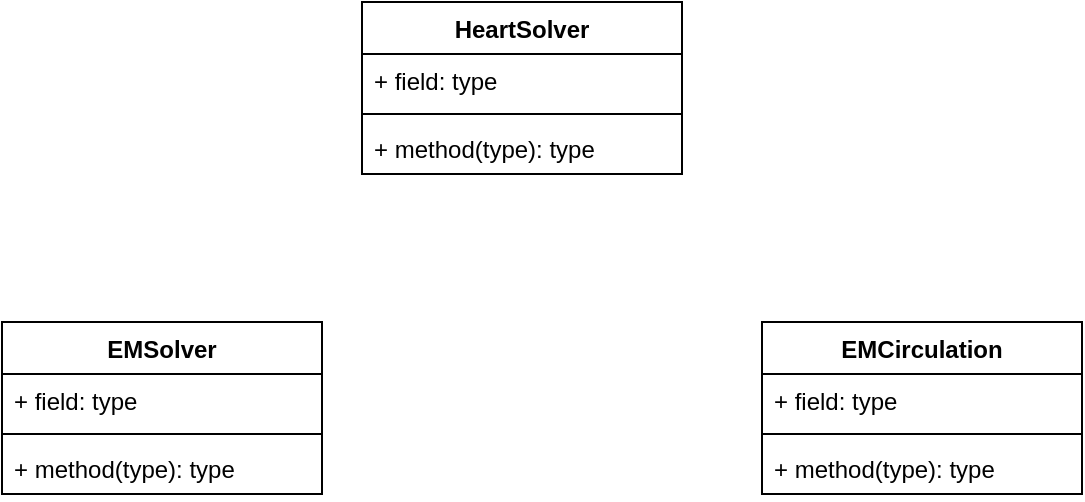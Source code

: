 <mxfile version="14.4.3" type="github"><diagram id="oQd3UHTAf_vaa32qaye1" name="Page-1"><mxGraphModel dx="786" dy="562" grid="1" gridSize="10" guides="1" tooltips="1" connect="1" arrows="1" fold="1" page="1" pageScale="1" pageWidth="827" pageHeight="1169" math="0" shadow="0"><root><mxCell id="0"/><mxCell id="1" parent="0"/><mxCell id="06s8dhJWcLlkRPSXNvx8-6" value="HeartSolver" style="swimlane;fontStyle=1;align=center;verticalAlign=top;childLayout=stackLayout;horizontal=1;startSize=26;horizontalStack=0;resizeParent=1;resizeParentMax=0;resizeLast=0;collapsible=1;marginBottom=0;" vertex="1" parent="1"><mxGeometry x="290" y="10" width="160" height="86" as="geometry"><mxRectangle x="190" y="120" width="100" height="26" as="alternateBounds"/></mxGeometry></mxCell><mxCell id="06s8dhJWcLlkRPSXNvx8-7" value="+ field: type" style="text;strokeColor=none;fillColor=none;align=left;verticalAlign=top;spacingLeft=4;spacingRight=4;overflow=hidden;rotatable=0;points=[[0,0.5],[1,0.5]];portConstraint=eastwest;" vertex="1" parent="06s8dhJWcLlkRPSXNvx8-6"><mxGeometry y="26" width="160" height="26" as="geometry"/></mxCell><mxCell id="06s8dhJWcLlkRPSXNvx8-8" value="" style="line;strokeWidth=1;fillColor=none;align=left;verticalAlign=middle;spacingTop=-1;spacingLeft=3;spacingRight=3;rotatable=0;labelPosition=right;points=[];portConstraint=eastwest;" vertex="1" parent="06s8dhJWcLlkRPSXNvx8-6"><mxGeometry y="52" width="160" height="8" as="geometry"/></mxCell><mxCell id="06s8dhJWcLlkRPSXNvx8-9" value="+ method(type): type" style="text;strokeColor=none;fillColor=none;align=left;verticalAlign=top;spacingLeft=4;spacingRight=4;overflow=hidden;rotatable=0;points=[[0,0.5],[1,0.5]];portConstraint=eastwest;" vertex="1" parent="06s8dhJWcLlkRPSXNvx8-6"><mxGeometry y="60" width="160" height="26" as="geometry"/></mxCell><mxCell id="06s8dhJWcLlkRPSXNvx8-11" value="EMSolver&#xa;" style="swimlane;fontStyle=1;align=center;verticalAlign=top;childLayout=stackLayout;horizontal=1;startSize=26;horizontalStack=0;resizeParent=1;resizeParentMax=0;resizeLast=0;collapsible=1;marginBottom=0;" vertex="1" parent="1"><mxGeometry x="110" y="170" width="160" height="86" as="geometry"/></mxCell><mxCell id="06s8dhJWcLlkRPSXNvx8-12" value="+ field: type" style="text;strokeColor=none;fillColor=none;align=left;verticalAlign=top;spacingLeft=4;spacingRight=4;overflow=hidden;rotatable=0;points=[[0,0.5],[1,0.5]];portConstraint=eastwest;" vertex="1" parent="06s8dhJWcLlkRPSXNvx8-11"><mxGeometry y="26" width="160" height="26" as="geometry"/></mxCell><mxCell id="06s8dhJWcLlkRPSXNvx8-13" value="" style="line;strokeWidth=1;fillColor=none;align=left;verticalAlign=middle;spacingTop=-1;spacingLeft=3;spacingRight=3;rotatable=0;labelPosition=right;points=[];portConstraint=eastwest;" vertex="1" parent="06s8dhJWcLlkRPSXNvx8-11"><mxGeometry y="52" width="160" height="8" as="geometry"/></mxCell><mxCell id="06s8dhJWcLlkRPSXNvx8-14" value="+ method(type): type" style="text;strokeColor=none;fillColor=none;align=left;verticalAlign=top;spacingLeft=4;spacingRight=4;overflow=hidden;rotatable=0;points=[[0,0.5],[1,0.5]];portConstraint=eastwest;" vertex="1" parent="06s8dhJWcLlkRPSXNvx8-11"><mxGeometry y="60" width="160" height="26" as="geometry"/></mxCell><mxCell id="06s8dhJWcLlkRPSXNvx8-15" value="EMCirculation" style="swimlane;fontStyle=1;align=center;verticalAlign=top;childLayout=stackLayout;horizontal=1;startSize=26;horizontalStack=0;resizeParent=1;resizeParentMax=0;resizeLast=0;collapsible=1;marginBottom=0;" vertex="1" parent="1"><mxGeometry x="490" y="170" width="160" height="86" as="geometry"/></mxCell><mxCell id="06s8dhJWcLlkRPSXNvx8-16" value="+ field: type" style="text;strokeColor=none;fillColor=none;align=left;verticalAlign=top;spacingLeft=4;spacingRight=4;overflow=hidden;rotatable=0;points=[[0,0.5],[1,0.5]];portConstraint=eastwest;" vertex="1" parent="06s8dhJWcLlkRPSXNvx8-15"><mxGeometry y="26" width="160" height="26" as="geometry"/></mxCell><mxCell id="06s8dhJWcLlkRPSXNvx8-17" value="" style="line;strokeWidth=1;fillColor=none;align=left;verticalAlign=middle;spacingTop=-1;spacingLeft=3;spacingRight=3;rotatable=0;labelPosition=right;points=[];portConstraint=eastwest;" vertex="1" parent="06s8dhJWcLlkRPSXNvx8-15"><mxGeometry y="52" width="160" height="8" as="geometry"/></mxCell><mxCell id="06s8dhJWcLlkRPSXNvx8-18" value="+ method(type): type" style="text;strokeColor=none;fillColor=none;align=left;verticalAlign=top;spacingLeft=4;spacingRight=4;overflow=hidden;rotatable=0;points=[[0,0.5],[1,0.5]];portConstraint=eastwest;" vertex="1" parent="06s8dhJWcLlkRPSXNvx8-15"><mxGeometry y="60" width="160" height="26" as="geometry"/></mxCell></root></mxGraphModel></diagram></mxfile>